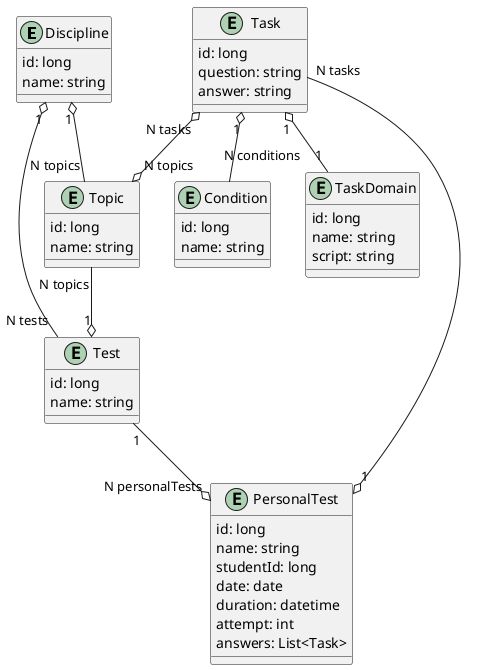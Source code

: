 @startuml

entity Discipline {
id: long
name: string
}

entity Topic {
id: long
name: string
}

entity Task {
id: long
question: string
answer: string
}

entity Condition {
id: long
name: string
}

entity TaskDomain {
id: long
name: string
script: string
}

entity Test {
id: long
name: string
}

entity PersonalTest {
id: long
name: string
studentId: long
date: date
duration: datetime
attempt: int
answers: List<Task>
}

Task "1" o-- "N conditions" Condition
Task "N tasks" o--o "N topics" Topic
Task "1" o-- "1" TaskDomain
Task "N tasks" --o "1" PersonalTest

Topic "N topics" --o "1" Test

Test "1" --o "N personalTests" PersonalTest

Discipline "1" o-- "N topics" Topic
Discipline "1" o-- "N tests" Test

@enduml